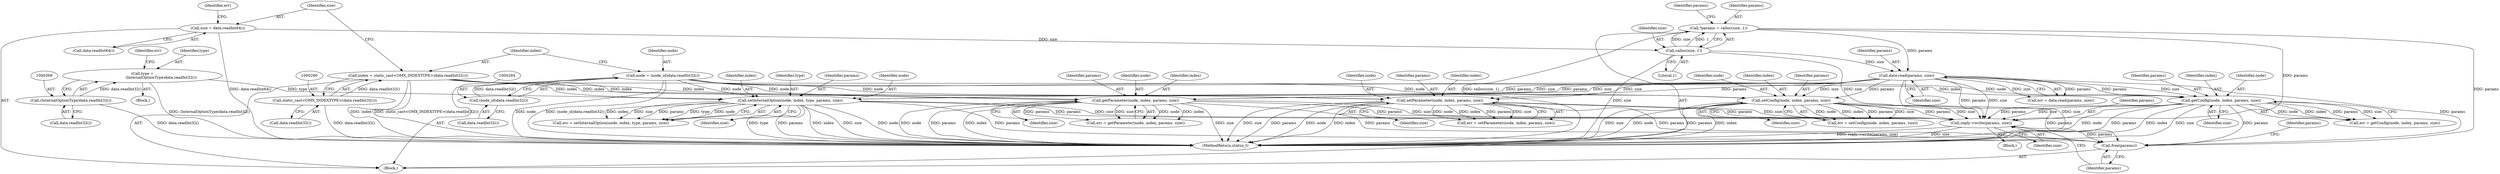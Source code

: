 digraph "0_Android_295c883fe3105b19bcd0f9e07d54c6b589fc5bff@API" {
"1000397" [label="(Call,reply->write(params, size))"];
"1000311" [label="(Call,data.read(params, size))"];
"1000301" [label="(Call,*params = calloc(size, 1))"];
"1000303" [label="(Call,calloc(size, 1))"];
"1000293" [label="(Call,size = data.readInt64())"];
"1000348" [label="(Call,getConfig(node, index, params, size))"];
"1000281" [label="(Call,node = (node_id)data.readInt32())"];
"1000283" [label="(Call,(node_id)data.readInt32())"];
"1000287" [label="(Call,index = static_cast<OMX_INDEXTYPE>(data.readInt32()))"];
"1000289" [label="(Call,static_cast<OMX_INDEXTYPE>(data.readInt32()))"];
"1000357" [label="(Call,setConfig(node, index, params, size))"];
"1000373" [label="(Call,setInternalOption(node, index, type, params, size))"];
"1000366" [label="(Call,type =\n                                (InternalOptionType)data.readInt32())"];
"1000368" [label="(Call,(InternalOptionType)data.readInt32())"];
"1000330" [label="(Call,getParameter(node, index, params, size))"];
"1000339" [label="(Call,setParameter(node, index, params, size))"];
"1000400" [label="(Call,free(params))"];
"1000282" [label="(Identifier,node)"];
"1000371" [label="(Call,err = setInternalOption(node, index, type, params, size))"];
"1000399" [label="(Identifier,size)"];
"1000287" [label="(Call,index = static_cast<OMX_INDEXTYPE>(data.readInt32()))"];
"1000368" [label="(Call,(InternalOptionType)data.readInt32())"];
"1000372" [label="(Identifier,err)"];
"1000333" [label="(Identifier,params)"];
"1000309" [label="(Call,err = data.read(params, size))"];
"1000351" [label="(Identifier,params)"];
"1001214" [label="(MethodReturn,status_t)"];
"1000401" [label="(Identifier,params)"];
"1000340" [label="(Identifier,node)"];
"1000342" [label="(Identifier,params)"];
"1000275" [label="(Block,)"];
"1000331" [label="(Identifier,node)"];
"1000330" [label="(Call,getParameter(node, index, params, size))"];
"1000361" [label="(Identifier,size)"];
"1000373" [label="(Call,setInternalOption(node, index, type, params, size))"];
"1000302" [label="(Identifier,params)"];
"1000294" [label="(Identifier,size)"];
"1000293" [label="(Call,size = data.readInt64())"];
"1000367" [label="(Identifier,type)"];
"1000301" [label="(Call,*params = calloc(size, 1))"];
"1000298" [label="(Identifier,err)"];
"1000346" [label="(Call,err = getConfig(node, index, params, size))"];
"1000364" [label="(Block,)"];
"1000328" [label="(Call,err = getParameter(node, index, params, size))"];
"1000398" [label="(Identifier,params)"];
"1000397" [label="(Call,reply->write(params, size))"];
"1000307" [label="(Identifier,params)"];
"1000311" [label="(Call,data.read(params, size))"];
"1000360" [label="(Identifier,params)"];
"1000366" [label="(Call,type =\n                                (InternalOptionType)data.readInt32())"];
"1000357" [label="(Call,setConfig(node, index, params, size))"];
"1000355" [label="(Call,err = setConfig(node, index, params, size))"];
"1000377" [label="(Identifier,params)"];
"1000378" [label="(Identifier,size)"];
"1000313" [label="(Identifier,size)"];
"1000348" [label="(Call,getConfig(node, index, params, size))"];
"1000334" [label="(Identifier,size)"];
"1000358" [label="(Identifier,node)"];
"1000285" [label="(Call,data.readInt32())"];
"1000288" [label="(Identifier,index)"];
"1000305" [label="(Literal,1)"];
"1000281" [label="(Call,node = (node_id)data.readInt32())"];
"1000295" [label="(Call,data.readInt64())"];
"1000374" [label="(Identifier,node)"];
"1000337" [label="(Call,err = setParameter(node, index, params, size))"];
"1000289" [label="(Call,static_cast<OMX_INDEXTYPE>(data.readInt32()))"];
"1000352" [label="(Identifier,size)"];
"1000396" [label="(Block,)"];
"1000291" [label="(Call,data.readInt32())"];
"1000341" [label="(Identifier,index)"];
"1000370" [label="(Call,data.readInt32())"];
"1000359" [label="(Identifier,index)"];
"1000332" [label="(Identifier,index)"];
"1000343" [label="(Identifier,size)"];
"1000303" [label="(Call,calloc(size, 1))"];
"1000304" [label="(Identifier,size)"];
"1000350" [label="(Identifier,index)"];
"1000375" [label="(Identifier,index)"];
"1000283" [label="(Call,(node_id)data.readInt32())"];
"1000400" [label="(Call,free(params))"];
"1000376" [label="(Identifier,type)"];
"1000349" [label="(Identifier,node)"];
"1000312" [label="(Identifier,params)"];
"1000403" [label="(Identifier,params)"];
"1000339" [label="(Call,setParameter(node, index, params, size))"];
"1000397" -> "1000396"  [label="AST: "];
"1000397" -> "1000399"  [label="CFG: "];
"1000398" -> "1000397"  [label="AST: "];
"1000399" -> "1000397"  [label="AST: "];
"1000401" -> "1000397"  [label="CFG: "];
"1000397" -> "1001214"  [label="DDG: reply->write(params, size)"];
"1000397" -> "1001214"  [label="DDG: size"];
"1000311" -> "1000397"  [label="DDG: params"];
"1000311" -> "1000397"  [label="DDG: size"];
"1000348" -> "1000397"  [label="DDG: params"];
"1000348" -> "1000397"  [label="DDG: size"];
"1000357" -> "1000397"  [label="DDG: params"];
"1000357" -> "1000397"  [label="DDG: size"];
"1000373" -> "1000397"  [label="DDG: params"];
"1000373" -> "1000397"  [label="DDG: size"];
"1000330" -> "1000397"  [label="DDG: params"];
"1000330" -> "1000397"  [label="DDG: size"];
"1000301" -> "1000397"  [label="DDG: params"];
"1000339" -> "1000397"  [label="DDG: params"];
"1000339" -> "1000397"  [label="DDG: size"];
"1000303" -> "1000397"  [label="DDG: size"];
"1000397" -> "1000400"  [label="DDG: params"];
"1000311" -> "1000309"  [label="AST: "];
"1000311" -> "1000313"  [label="CFG: "];
"1000312" -> "1000311"  [label="AST: "];
"1000313" -> "1000311"  [label="AST: "];
"1000309" -> "1000311"  [label="CFG: "];
"1000311" -> "1001214"  [label="DDG: size"];
"1000311" -> "1000309"  [label="DDG: params"];
"1000311" -> "1000309"  [label="DDG: size"];
"1000301" -> "1000311"  [label="DDG: params"];
"1000303" -> "1000311"  [label="DDG: size"];
"1000311" -> "1000330"  [label="DDG: params"];
"1000311" -> "1000330"  [label="DDG: size"];
"1000311" -> "1000339"  [label="DDG: params"];
"1000311" -> "1000339"  [label="DDG: size"];
"1000311" -> "1000348"  [label="DDG: params"];
"1000311" -> "1000348"  [label="DDG: size"];
"1000311" -> "1000357"  [label="DDG: params"];
"1000311" -> "1000357"  [label="DDG: size"];
"1000311" -> "1000373"  [label="DDG: params"];
"1000311" -> "1000373"  [label="DDG: size"];
"1000311" -> "1000400"  [label="DDG: params"];
"1000301" -> "1000275"  [label="AST: "];
"1000301" -> "1000303"  [label="CFG: "];
"1000302" -> "1000301"  [label="AST: "];
"1000303" -> "1000301"  [label="AST: "];
"1000307" -> "1000301"  [label="CFG: "];
"1000301" -> "1001214"  [label="DDG: calloc(size, 1)"];
"1000303" -> "1000301"  [label="DDG: size"];
"1000303" -> "1000301"  [label="DDG: 1"];
"1000301" -> "1000400"  [label="DDG: params"];
"1000303" -> "1000305"  [label="CFG: "];
"1000304" -> "1000303"  [label="AST: "];
"1000305" -> "1000303"  [label="AST: "];
"1000303" -> "1001214"  [label="DDG: size"];
"1000293" -> "1000303"  [label="DDG: size"];
"1000293" -> "1000275"  [label="AST: "];
"1000293" -> "1000295"  [label="CFG: "];
"1000294" -> "1000293"  [label="AST: "];
"1000295" -> "1000293"  [label="AST: "];
"1000298" -> "1000293"  [label="CFG: "];
"1000293" -> "1001214"  [label="DDG: data.readInt64()"];
"1000348" -> "1000346"  [label="AST: "];
"1000348" -> "1000352"  [label="CFG: "];
"1000349" -> "1000348"  [label="AST: "];
"1000350" -> "1000348"  [label="AST: "];
"1000351" -> "1000348"  [label="AST: "];
"1000352" -> "1000348"  [label="AST: "];
"1000346" -> "1000348"  [label="CFG: "];
"1000348" -> "1001214"  [label="DDG: node"];
"1000348" -> "1001214"  [label="DDG: params"];
"1000348" -> "1001214"  [label="DDG: index"];
"1000348" -> "1001214"  [label="DDG: size"];
"1000348" -> "1000346"  [label="DDG: node"];
"1000348" -> "1000346"  [label="DDG: index"];
"1000348" -> "1000346"  [label="DDG: params"];
"1000348" -> "1000346"  [label="DDG: size"];
"1000281" -> "1000348"  [label="DDG: node"];
"1000287" -> "1000348"  [label="DDG: index"];
"1000348" -> "1000400"  [label="DDG: params"];
"1000281" -> "1000275"  [label="AST: "];
"1000281" -> "1000283"  [label="CFG: "];
"1000282" -> "1000281"  [label="AST: "];
"1000283" -> "1000281"  [label="AST: "];
"1000288" -> "1000281"  [label="CFG: "];
"1000281" -> "1001214"  [label="DDG: node"];
"1000281" -> "1001214"  [label="DDG: (node_id)data.readInt32()"];
"1000283" -> "1000281"  [label="DDG: data.readInt32()"];
"1000281" -> "1000330"  [label="DDG: node"];
"1000281" -> "1000339"  [label="DDG: node"];
"1000281" -> "1000357"  [label="DDG: node"];
"1000281" -> "1000373"  [label="DDG: node"];
"1000283" -> "1000285"  [label="CFG: "];
"1000284" -> "1000283"  [label="AST: "];
"1000285" -> "1000283"  [label="AST: "];
"1000287" -> "1000275"  [label="AST: "];
"1000287" -> "1000289"  [label="CFG: "];
"1000288" -> "1000287"  [label="AST: "];
"1000289" -> "1000287"  [label="AST: "];
"1000294" -> "1000287"  [label="CFG: "];
"1000287" -> "1001214"  [label="DDG: static_cast<OMX_INDEXTYPE>(data.readInt32())"];
"1000287" -> "1001214"  [label="DDG: index"];
"1000289" -> "1000287"  [label="DDG: data.readInt32()"];
"1000287" -> "1000330"  [label="DDG: index"];
"1000287" -> "1000339"  [label="DDG: index"];
"1000287" -> "1000357"  [label="DDG: index"];
"1000287" -> "1000373"  [label="DDG: index"];
"1000289" -> "1000291"  [label="CFG: "];
"1000290" -> "1000289"  [label="AST: "];
"1000291" -> "1000289"  [label="AST: "];
"1000289" -> "1001214"  [label="DDG: data.readInt32()"];
"1000357" -> "1000355"  [label="AST: "];
"1000357" -> "1000361"  [label="CFG: "];
"1000358" -> "1000357"  [label="AST: "];
"1000359" -> "1000357"  [label="AST: "];
"1000360" -> "1000357"  [label="AST: "];
"1000361" -> "1000357"  [label="AST: "];
"1000355" -> "1000357"  [label="CFG: "];
"1000357" -> "1001214"  [label="DDG: size"];
"1000357" -> "1001214"  [label="DDG: node"];
"1000357" -> "1001214"  [label="DDG: params"];
"1000357" -> "1001214"  [label="DDG: index"];
"1000357" -> "1000355"  [label="DDG: node"];
"1000357" -> "1000355"  [label="DDG: index"];
"1000357" -> "1000355"  [label="DDG: params"];
"1000357" -> "1000355"  [label="DDG: size"];
"1000357" -> "1000400"  [label="DDG: params"];
"1000373" -> "1000371"  [label="AST: "];
"1000373" -> "1000378"  [label="CFG: "];
"1000374" -> "1000373"  [label="AST: "];
"1000375" -> "1000373"  [label="AST: "];
"1000376" -> "1000373"  [label="AST: "];
"1000377" -> "1000373"  [label="AST: "];
"1000378" -> "1000373"  [label="AST: "];
"1000371" -> "1000373"  [label="CFG: "];
"1000373" -> "1001214"  [label="DDG: type"];
"1000373" -> "1001214"  [label="DDG: params"];
"1000373" -> "1001214"  [label="DDG: index"];
"1000373" -> "1001214"  [label="DDG: size"];
"1000373" -> "1001214"  [label="DDG: node"];
"1000373" -> "1000371"  [label="DDG: index"];
"1000373" -> "1000371"  [label="DDG: size"];
"1000373" -> "1000371"  [label="DDG: params"];
"1000373" -> "1000371"  [label="DDG: type"];
"1000373" -> "1000371"  [label="DDG: node"];
"1000366" -> "1000373"  [label="DDG: type"];
"1000373" -> "1000400"  [label="DDG: params"];
"1000366" -> "1000364"  [label="AST: "];
"1000366" -> "1000368"  [label="CFG: "];
"1000367" -> "1000366"  [label="AST: "];
"1000368" -> "1000366"  [label="AST: "];
"1000372" -> "1000366"  [label="CFG: "];
"1000366" -> "1001214"  [label="DDG: (InternalOptionType)data.readInt32()"];
"1000368" -> "1000366"  [label="DDG: data.readInt32()"];
"1000368" -> "1000370"  [label="CFG: "];
"1000369" -> "1000368"  [label="AST: "];
"1000370" -> "1000368"  [label="AST: "];
"1000368" -> "1001214"  [label="DDG: data.readInt32()"];
"1000330" -> "1000328"  [label="AST: "];
"1000330" -> "1000334"  [label="CFG: "];
"1000331" -> "1000330"  [label="AST: "];
"1000332" -> "1000330"  [label="AST: "];
"1000333" -> "1000330"  [label="AST: "];
"1000334" -> "1000330"  [label="AST: "];
"1000328" -> "1000330"  [label="CFG: "];
"1000330" -> "1001214"  [label="DDG: size"];
"1000330" -> "1001214"  [label="DDG: node"];
"1000330" -> "1001214"  [label="DDG: params"];
"1000330" -> "1001214"  [label="DDG: index"];
"1000330" -> "1000328"  [label="DDG: node"];
"1000330" -> "1000328"  [label="DDG: index"];
"1000330" -> "1000328"  [label="DDG: params"];
"1000330" -> "1000328"  [label="DDG: size"];
"1000330" -> "1000400"  [label="DDG: params"];
"1000339" -> "1000337"  [label="AST: "];
"1000339" -> "1000343"  [label="CFG: "];
"1000340" -> "1000339"  [label="AST: "];
"1000341" -> "1000339"  [label="AST: "];
"1000342" -> "1000339"  [label="AST: "];
"1000343" -> "1000339"  [label="AST: "];
"1000337" -> "1000339"  [label="CFG: "];
"1000339" -> "1001214"  [label="DDG: size"];
"1000339" -> "1001214"  [label="DDG: params"];
"1000339" -> "1001214"  [label="DDG: node"];
"1000339" -> "1001214"  [label="DDG: index"];
"1000339" -> "1000337"  [label="DDG: node"];
"1000339" -> "1000337"  [label="DDG: index"];
"1000339" -> "1000337"  [label="DDG: params"];
"1000339" -> "1000337"  [label="DDG: size"];
"1000339" -> "1000400"  [label="DDG: params"];
"1000400" -> "1000275"  [label="AST: "];
"1000400" -> "1000401"  [label="CFG: "];
"1000401" -> "1000400"  [label="AST: "];
"1000403" -> "1000400"  [label="CFG: "];
}
